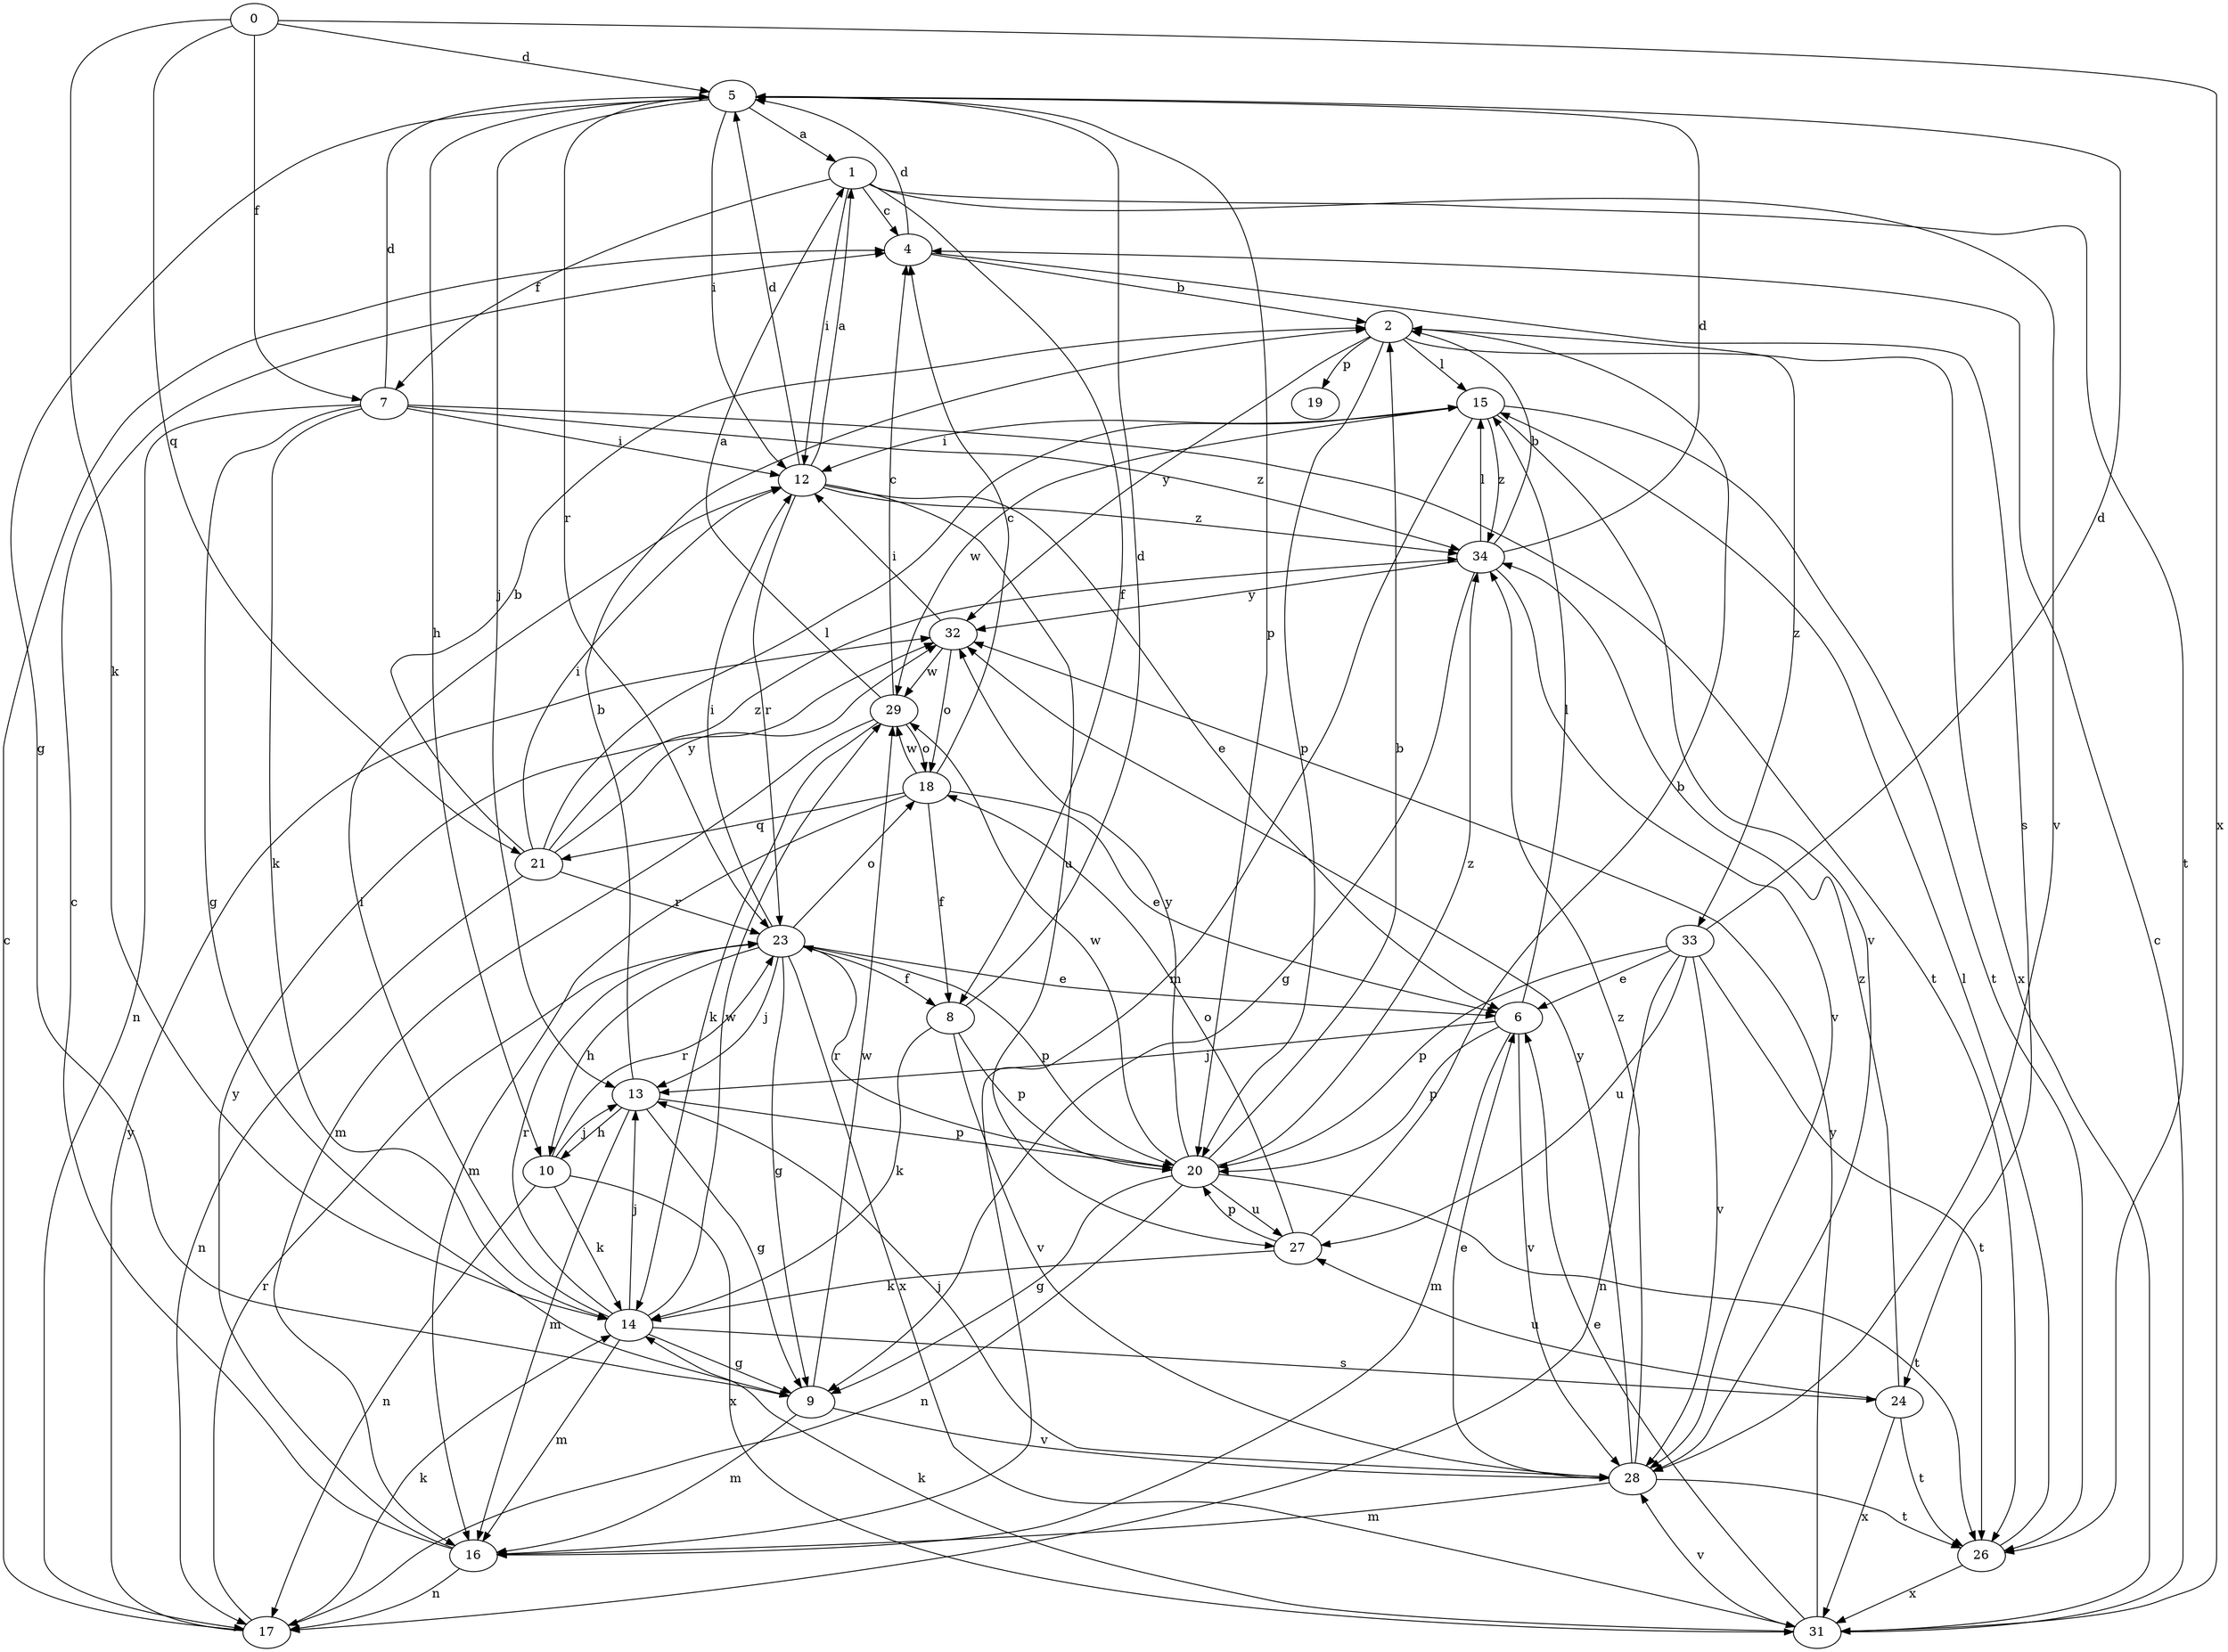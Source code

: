 strict digraph  {
0;
1;
2;
4;
5;
6;
7;
8;
9;
10;
12;
13;
14;
15;
16;
17;
18;
19;
20;
21;
23;
24;
26;
27;
28;
29;
31;
32;
33;
34;
0 -> 5  [label=d];
0 -> 7  [label=f];
0 -> 14  [label=k];
0 -> 21  [label=q];
0 -> 31  [label=x];
1 -> 4  [label=c];
1 -> 7  [label=f];
1 -> 8  [label=f];
1 -> 12  [label=i];
1 -> 26  [label=t];
1 -> 28  [label=v];
2 -> 15  [label=l];
2 -> 19  [label=p];
2 -> 20  [label=p];
2 -> 31  [label=x];
2 -> 32  [label=y];
2 -> 33  [label=z];
4 -> 2  [label=b];
4 -> 5  [label=d];
4 -> 24  [label=s];
5 -> 1  [label=a];
5 -> 9  [label=g];
5 -> 10  [label=h];
5 -> 12  [label=i];
5 -> 13  [label=j];
5 -> 20  [label=p];
5 -> 23  [label=r];
6 -> 13  [label=j];
6 -> 15  [label=l];
6 -> 16  [label=m];
6 -> 20  [label=p];
6 -> 28  [label=v];
7 -> 5  [label=d];
7 -> 9  [label=g];
7 -> 12  [label=i];
7 -> 14  [label=k];
7 -> 17  [label=n];
7 -> 26  [label=t];
7 -> 34  [label=z];
8 -> 5  [label=d];
8 -> 14  [label=k];
8 -> 20  [label=p];
8 -> 28  [label=v];
9 -> 16  [label=m];
9 -> 28  [label=v];
9 -> 29  [label=w];
10 -> 13  [label=j];
10 -> 14  [label=k];
10 -> 17  [label=n];
10 -> 23  [label=r];
10 -> 31  [label=x];
12 -> 1  [label=a];
12 -> 5  [label=d];
12 -> 6  [label=e];
12 -> 23  [label=r];
12 -> 27  [label=u];
12 -> 34  [label=z];
13 -> 2  [label=b];
13 -> 9  [label=g];
13 -> 10  [label=h];
13 -> 16  [label=m];
13 -> 20  [label=p];
14 -> 9  [label=g];
14 -> 12  [label=i];
14 -> 13  [label=j];
14 -> 16  [label=m];
14 -> 23  [label=r];
14 -> 24  [label=s];
14 -> 29  [label=w];
15 -> 12  [label=i];
15 -> 16  [label=m];
15 -> 26  [label=t];
15 -> 28  [label=v];
15 -> 29  [label=w];
15 -> 34  [label=z];
16 -> 4  [label=c];
16 -> 17  [label=n];
16 -> 32  [label=y];
17 -> 4  [label=c];
17 -> 14  [label=k];
17 -> 23  [label=r];
17 -> 32  [label=y];
18 -> 4  [label=c];
18 -> 6  [label=e];
18 -> 8  [label=f];
18 -> 16  [label=m];
18 -> 21  [label=q];
18 -> 29  [label=w];
20 -> 2  [label=b];
20 -> 9  [label=g];
20 -> 17  [label=n];
20 -> 23  [label=r];
20 -> 26  [label=t];
20 -> 27  [label=u];
20 -> 29  [label=w];
20 -> 32  [label=y];
20 -> 34  [label=z];
21 -> 2  [label=b];
21 -> 12  [label=i];
21 -> 15  [label=l];
21 -> 17  [label=n];
21 -> 23  [label=r];
21 -> 32  [label=y];
21 -> 34  [label=z];
23 -> 6  [label=e];
23 -> 8  [label=f];
23 -> 9  [label=g];
23 -> 10  [label=h];
23 -> 12  [label=i];
23 -> 13  [label=j];
23 -> 18  [label=o];
23 -> 20  [label=p];
23 -> 31  [label=x];
24 -> 26  [label=t];
24 -> 27  [label=u];
24 -> 31  [label=x];
24 -> 34  [label=z];
26 -> 15  [label=l];
26 -> 31  [label=x];
27 -> 2  [label=b];
27 -> 14  [label=k];
27 -> 18  [label=o];
27 -> 20  [label=p];
28 -> 6  [label=e];
28 -> 13  [label=j];
28 -> 16  [label=m];
28 -> 26  [label=t];
28 -> 32  [label=y];
28 -> 34  [label=z];
29 -> 1  [label=a];
29 -> 4  [label=c];
29 -> 14  [label=k];
29 -> 16  [label=m];
29 -> 18  [label=o];
31 -> 4  [label=c];
31 -> 6  [label=e];
31 -> 14  [label=k];
31 -> 28  [label=v];
31 -> 32  [label=y];
32 -> 12  [label=i];
32 -> 18  [label=o];
32 -> 29  [label=w];
33 -> 5  [label=d];
33 -> 6  [label=e];
33 -> 17  [label=n];
33 -> 20  [label=p];
33 -> 26  [label=t];
33 -> 27  [label=u];
33 -> 28  [label=v];
34 -> 2  [label=b];
34 -> 5  [label=d];
34 -> 9  [label=g];
34 -> 15  [label=l];
34 -> 28  [label=v];
34 -> 32  [label=y];
}
